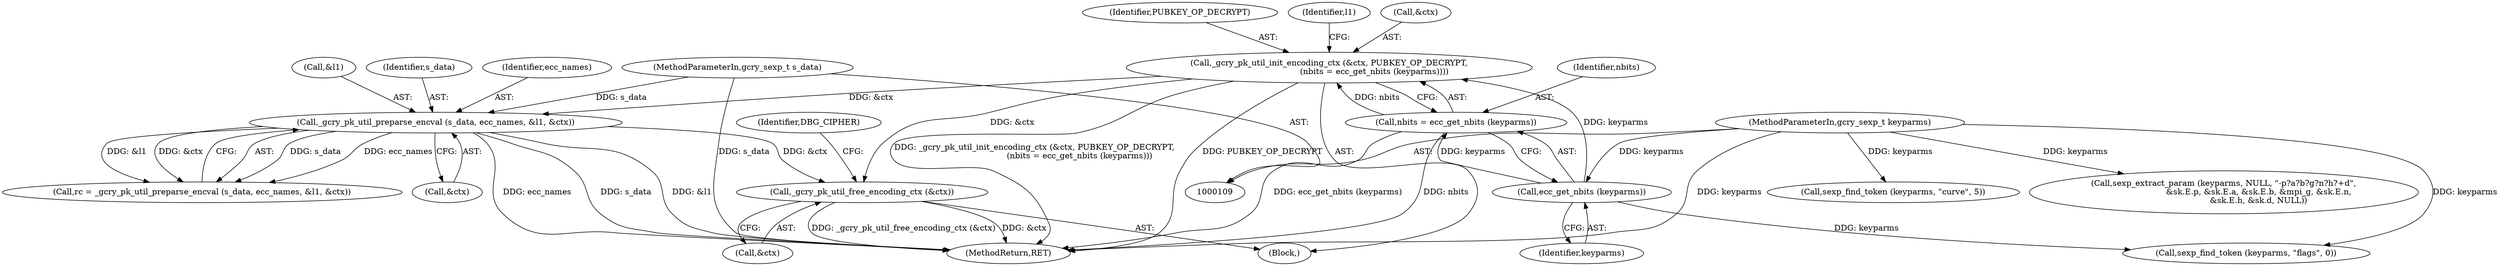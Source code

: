 digraph "0_gnupg_da780c8183cccc8f533c8ace8211ac2cb2bdee7b@API" {
"1000745" [label="(Call,_gcry_pk_util_free_encoding_ctx (&ctx))"];
"1000194" [label="(Call,_gcry_pk_util_preparse_encval (s_data, ecc_names, &l1, &ctx))"];
"1000111" [label="(MethodParameterIn,gcry_sexp_t s_data)"];
"1000160" [label="(Call,_gcry_pk_util_init_encoding_ctx (&ctx, PUBKEY_OP_DECRYPT,\n                                   (nbits = ecc_get_nbits (keyparms))))"];
"1000164" [label="(Call,nbits = ecc_get_nbits (keyparms))"];
"1000166" [label="(Call,ecc_get_nbits (keyparms))"];
"1000112" [label="(MethodParameterIn,gcry_sexp_t keyparms)"];
"1000195" [label="(Identifier,s_data)"];
"1000112" [label="(MethodParameterIn,gcry_sexp_t keyparms)"];
"1000749" [label="(Identifier,DBG_CIPHER)"];
"1000163" [label="(Identifier,PUBKEY_OP_DECRYPT)"];
"1000196" [label="(Identifier,ecc_names)"];
"1000169" [label="(Identifier,l1)"];
"1000302" [label="(Call,sexp_find_token (keyparms, \"curve\", 5))"];
"1000113" [label="(Block,)"];
"1000746" [label="(Call,&ctx)"];
"1000170" [label="(Call,sexp_find_token (keyparms, \"flags\", 0))"];
"1000166" [label="(Call,ecc_get_nbits (keyparms))"];
"1000192" [label="(Call,rc = _gcry_pk_util_preparse_encval (s_data, ecc_names, &l1, &ctx))"];
"1000161" [label="(Call,&ctx)"];
"1000160" [label="(Call,_gcry_pk_util_init_encoding_ctx (&ctx, PUBKEY_OP_DECRYPT,\n                                   (nbits = ecc_get_nbits (keyparms))))"];
"1000745" [label="(Call,_gcry_pk_util_free_encoding_ctx (&ctx))"];
"1000164" [label="(Call,nbits = ecc_get_nbits (keyparms))"];
"1000756" [label="(MethodReturn,RET)"];
"1000165" [label="(Identifier,nbits)"];
"1000199" [label="(Call,&ctx)"];
"1000231" [label="(Call,sexp_extract_param (keyparms, NULL, \"-p?a?b?g?n?h?+d\",\n                           &sk.E.p, &sk.E.a, &sk.E.b, &mpi_g, &sk.E.n,\n                           &sk.E.h, &sk.d, NULL))"];
"1000194" [label="(Call,_gcry_pk_util_preparse_encval (s_data, ecc_names, &l1, &ctx))"];
"1000167" [label="(Identifier,keyparms)"];
"1000111" [label="(MethodParameterIn,gcry_sexp_t s_data)"];
"1000197" [label="(Call,&l1)"];
"1000745" -> "1000113"  [label="AST: "];
"1000745" -> "1000746"  [label="CFG: "];
"1000746" -> "1000745"  [label="AST: "];
"1000749" -> "1000745"  [label="CFG: "];
"1000745" -> "1000756"  [label="DDG: _gcry_pk_util_free_encoding_ctx (&ctx)"];
"1000745" -> "1000756"  [label="DDG: &ctx"];
"1000194" -> "1000745"  [label="DDG: &ctx"];
"1000160" -> "1000745"  [label="DDG: &ctx"];
"1000194" -> "1000192"  [label="AST: "];
"1000194" -> "1000199"  [label="CFG: "];
"1000195" -> "1000194"  [label="AST: "];
"1000196" -> "1000194"  [label="AST: "];
"1000197" -> "1000194"  [label="AST: "];
"1000199" -> "1000194"  [label="AST: "];
"1000192" -> "1000194"  [label="CFG: "];
"1000194" -> "1000756"  [label="DDG: s_data"];
"1000194" -> "1000756"  [label="DDG: &l1"];
"1000194" -> "1000756"  [label="DDG: ecc_names"];
"1000194" -> "1000192"  [label="DDG: s_data"];
"1000194" -> "1000192"  [label="DDG: ecc_names"];
"1000194" -> "1000192"  [label="DDG: &l1"];
"1000194" -> "1000192"  [label="DDG: &ctx"];
"1000111" -> "1000194"  [label="DDG: s_data"];
"1000160" -> "1000194"  [label="DDG: &ctx"];
"1000111" -> "1000109"  [label="AST: "];
"1000111" -> "1000756"  [label="DDG: s_data"];
"1000160" -> "1000113"  [label="AST: "];
"1000160" -> "1000164"  [label="CFG: "];
"1000161" -> "1000160"  [label="AST: "];
"1000163" -> "1000160"  [label="AST: "];
"1000164" -> "1000160"  [label="AST: "];
"1000169" -> "1000160"  [label="CFG: "];
"1000160" -> "1000756"  [label="DDG: _gcry_pk_util_init_encoding_ctx (&ctx, PUBKEY_OP_DECRYPT,\n                                   (nbits = ecc_get_nbits (keyparms)))"];
"1000160" -> "1000756"  [label="DDG: PUBKEY_OP_DECRYPT"];
"1000164" -> "1000160"  [label="DDG: nbits"];
"1000166" -> "1000160"  [label="DDG: keyparms"];
"1000164" -> "1000166"  [label="CFG: "];
"1000165" -> "1000164"  [label="AST: "];
"1000166" -> "1000164"  [label="AST: "];
"1000164" -> "1000756"  [label="DDG: ecc_get_nbits (keyparms)"];
"1000164" -> "1000756"  [label="DDG: nbits"];
"1000166" -> "1000164"  [label="DDG: keyparms"];
"1000166" -> "1000167"  [label="CFG: "];
"1000167" -> "1000166"  [label="AST: "];
"1000112" -> "1000166"  [label="DDG: keyparms"];
"1000166" -> "1000170"  [label="DDG: keyparms"];
"1000112" -> "1000109"  [label="AST: "];
"1000112" -> "1000756"  [label="DDG: keyparms"];
"1000112" -> "1000170"  [label="DDG: keyparms"];
"1000112" -> "1000231"  [label="DDG: keyparms"];
"1000112" -> "1000302"  [label="DDG: keyparms"];
}
